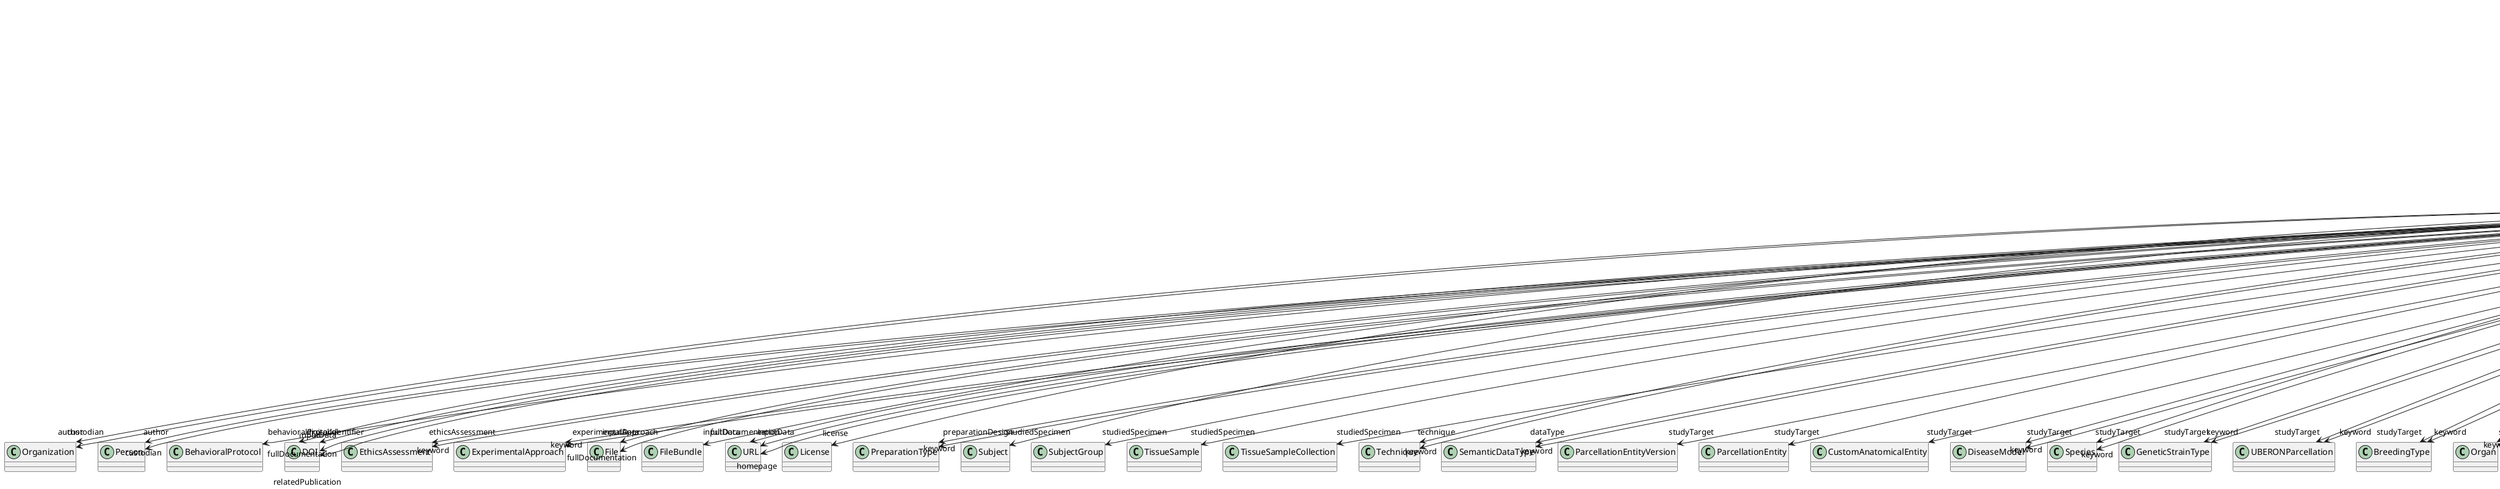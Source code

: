 @startuml
class DatasetVersion {
+author
+behavioralProtocol
+digitalIdentifier
+ethicsAssessment
+experimentalApproach
+inputData
+isAlternativeVersionOf
+isNewVersionOf
+license
+preparationDesign
+studiedSpecimen
+technique
+dataType
+studyTarget
+accessibility
+copyright
+custodian
+description
+fullDocumentation
+fullName
+funding
+homepage
+howToCite
+keyword
+otherContribution
+relatedPublication
+releaseDate
+repository
+shortName
+supportChannel
+versionIdentifier
+versionInnovation

}
DatasetVersion -d-> "author" Organization
DatasetVersion -d-> "author" Person
DatasetVersion -d-> "behavioralProtocol" BehavioralProtocol
DatasetVersion -d-> "digitalIdentifier" DOI
DatasetVersion -d-> "ethicsAssessment" EthicsAssessment
DatasetVersion -d-> "experimentalApproach" ExperimentalApproach
DatasetVersion -d-> "inputData" DOI
DatasetVersion -d-> "inputData" File
DatasetVersion -d-> "inputData" FileBundle
DatasetVersion -d-> "inputData" URL
DatasetVersion -d-> "isAlternativeVersionOf" DatasetVersion
DatasetVersion -d-> "isNewVersionOf" DatasetVersion
DatasetVersion -d-> "license" License
DatasetVersion -d-> "preparationDesign" PreparationType
DatasetVersion -d-> "studiedSpecimen" Subject
DatasetVersion -d-> "studiedSpecimen" SubjectGroup
DatasetVersion -d-> "studiedSpecimen" TissueSample
DatasetVersion -d-> "studiedSpecimen" TissueSampleCollection
DatasetVersion -d-> "technique" Technique
DatasetVersion -d-> "dataType" SemanticDataType
DatasetVersion -d-> "studyTarget" ParcellationEntityVersion
DatasetVersion -d-> "studyTarget" ParcellationEntity
DatasetVersion -d-> "studyTarget" CustomAnatomicalEntity
DatasetVersion -d-> "studyTarget" DiseaseModel
DatasetVersion -d-> "studyTarget" Species
DatasetVersion -d-> "studyTarget" GeneticStrainType
DatasetVersion -d-> "studyTarget" UBERONParcellation
DatasetVersion -d-> "studyTarget" BreedingType
DatasetVersion -d-> "studyTarget" Organ
DatasetVersion -d-> "studyTarget" TermSuggestion
DatasetVersion -d-> "studyTarget" Disease
DatasetVersion -d-> "studyTarget" BiologicalOrder
DatasetVersion -d-> "studyTarget" BiologicalSex
DatasetVersion -d-> "studyTarget" Handedness
DatasetVersion -d-> "studyTarget" MolecularEntity
DatasetVersion -d-> "studyTarget" CellType
DatasetVersion -d-> "studyTarget" SubcellularEntity
DatasetVersion -d-> "studyTarget" CellCultureType
DatasetVersion -d-> "accessibility" ProductAccessibility
DatasetVersion -d-> "copyright" Copyright
DatasetVersion -d-> "custodian" Organization
DatasetVersion -d-> "custodian" Person
DatasetVersion -d-> "fullDocumentation" DOI
DatasetVersion -d-> "fullDocumentation" File
DatasetVersion -d-> "fullDocumentation" URL
DatasetVersion -d-> "funding" Funding
DatasetVersion -d-> "homepage" URL
DatasetVersion -d-> "keyword" SoftwareApplicationCategory
DatasetVersion -d-> "keyword" AnatomicalAxesOrientation
DatasetVersion -d-> "keyword" ActionStatusType
DatasetVersion -d-> "keyword" SubjectAttribute
DatasetVersion -d-> "keyword" DiseaseModel
DatasetVersion -d-> "keyword" FileRepositoryType
DatasetVersion -d-> "keyword" TissueSampleAttribute
DatasetVersion -d-> "keyword" MeasuredQuantity
DatasetVersion -d-> "keyword" CriteriaQualityType
DatasetVersion -d-> "keyword" TissueSampleType
DatasetVersion -d-> "keyword" EthicsAssessment
DatasetVersion -d-> "keyword" Species
DatasetVersion -d-> "keyword" ExperimentalApproach
DatasetVersion -d-> "keyword" DataType
DatasetVersion -d-> "keyword" GeneticStrainType
DatasetVersion -d-> "keyword" Laterality
DatasetVersion -d-> "keyword" OperatingSystem
DatasetVersion -d-> "keyword" ModelAbstractionLevel
DatasetVersion -d-> "keyword" UnitOfMeasurement
DatasetVersion -d-> "keyword" CranialWindowType
DatasetVersion -d-> "keyword" ContributionType
DatasetVersion -d-> "keyword" StimulusType
DatasetVersion -d-> "keyword" SemanticDataType
DatasetVersion -d-> "keyword" UBERONParcellation
DatasetVersion -d-> "keyword" FileUsageRole
DatasetVersion -d-> "keyword" StimulationApproach
DatasetVersion -d-> "keyword" AtlasType
DatasetVersion -d-> "keyword" BreedingType
DatasetVersion -d-> "keyword" ModelScope
DatasetVersion -d-> "keyword" AnnotationType
DatasetVersion -d-> "keyword" Organ
DatasetVersion -d-> "keyword" Service
DatasetVersion -d-> "keyword" TermSuggestion
DatasetVersion -d-> "keyword" Language
DatasetVersion -d-> "keyword" DeviceType
DatasetVersion -d-> "keyword" ProgrammingLanguage
DatasetVersion -d-> "keyword" Disease
DatasetVersion -d-> "keyword" QualitativeOverlap
DatasetVersion -d-> "keyword" PatchClampVariation
DatasetVersion -d-> "keyword" BiologicalOrder
DatasetVersion -d-> "keyword" BiologicalSex
DatasetVersion -d-> "keyword" Handedness
DatasetVersion -d-> "keyword" AgeCategory
DatasetVersion -d-> "keyword" MolecularEntity
DatasetVersion -d-> "keyword" TypeOfUncertainty
DatasetVersion -d-> "keyword" SoftwareFeature
DatasetVersion -d-> "keyword" FileBundleGrouping
DatasetVersion -d-> "keyword" Technique
DatasetVersion -d-> "keyword" MetaDataModelType
DatasetVersion -d-> "keyword" CellType
DatasetVersion -d-> "keyword" SubcellularEntity
DatasetVersion -d-> "keyword" ProductAccessibility
DatasetVersion -d-> "keyword" Terminology
DatasetVersion -d-> "keyword" PreparationType
DatasetVersion -d-> "keyword" OperatingDevice
DatasetVersion -d-> "keyword" AnatomicalPlane
DatasetVersion -d-> "keyword" CellCultureType
DatasetVersion -d-> "otherContribution" Contribution
DatasetVersion -d-> "relatedPublication" DOI
DatasetVersion -d-> "relatedPublication" ISBN
DatasetVersion -d-> "relatedPublication" HANDLE
DatasetVersion -d-> "repository" FileRepository

@enduml